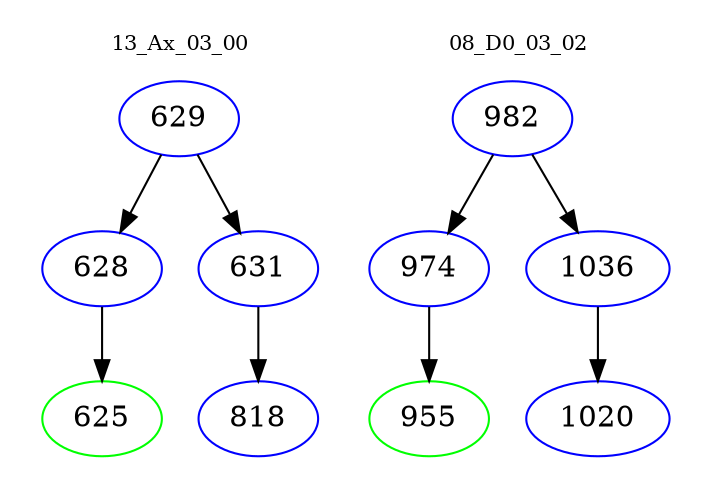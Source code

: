 digraph{
subgraph cluster_0 {
color = white
label = "13_Ax_03_00";
fontsize=10;
T0_629 [label="629", color="blue"]
T0_629 -> T0_628 [color="black"]
T0_628 [label="628", color="blue"]
T0_628 -> T0_625 [color="black"]
T0_625 [label="625", color="green"]
T0_629 -> T0_631 [color="black"]
T0_631 [label="631", color="blue"]
T0_631 -> T0_818 [color="black"]
T0_818 [label="818", color="blue"]
}
subgraph cluster_1 {
color = white
label = "08_D0_03_02";
fontsize=10;
T1_982 [label="982", color="blue"]
T1_982 -> T1_974 [color="black"]
T1_974 [label="974", color="blue"]
T1_974 -> T1_955 [color="black"]
T1_955 [label="955", color="green"]
T1_982 -> T1_1036 [color="black"]
T1_1036 [label="1036", color="blue"]
T1_1036 -> T1_1020 [color="black"]
T1_1020 [label="1020", color="blue"]
}
}
